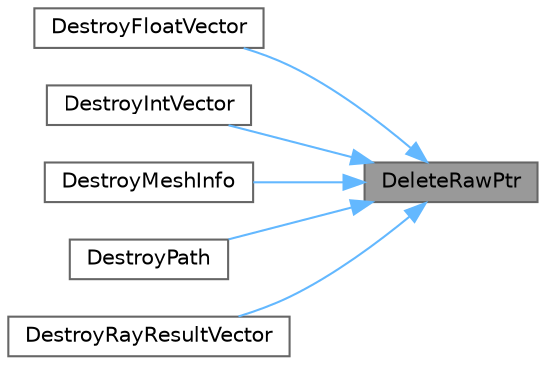digraph "DeleteRawPtr"
{
 // LATEX_PDF_SIZE
  bgcolor="transparent";
  edge [fontname=Helvetica,fontsize=10,labelfontname=Helvetica,labelfontsize=10];
  node [fontname=Helvetica,fontsize=10,shape=box,height=0.2,width=0.4];
  rankdir="RL";
  Node1 [label="DeleteRawPtr",height=0.2,width=0.4,color="gray40", fillcolor="grey60", style="filled", fontcolor="black",tooltip="Delete some object pointed to by ptr"];
  Node1 -> Node2 [dir="back",color="steelblue1",style="solid"];
  Node2 [label="DestroyFloatVector",height=0.2,width=0.4,color="grey40", fillcolor="white", style="filled",URL="$a00410.html#af77723a4383b278169e80cf0e361ec44",tooltip="Delete a float vector that's pointed to by float_vector"];
  Node1 -> Node3 [dir="back",color="steelblue1",style="solid"];
  Node3 [label="DestroyIntVector",height=0.2,width=0.4,color="grey40", fillcolor="white", style="filled",URL="$a00410.html#aa1d3e9d7be8628eb59f2ef8f8e156a75",tooltip="Delete a vector of integers."];
  Node1 -> Node4 [dir="back",color="steelblue1",style="solid"];
  Node4 [label="DestroyMeshInfo",height=0.2,width=0.4,color="grey40", fillcolor="white", style="filled",URL="$a00455.html#ga0ef9f7e63f067546b527947d4678dcd5",tooltip="Free the memory addressed by mesh_to_destroy, which was allocated by either LoadOBJ or StoreMesh."];
  Node1 -> Node5 [dir="back",color="steelblue1",style="solid"];
  Node5 [label="DestroyPath",height=0.2,width=0.4,color="grey40", fillcolor="white", style="filled",URL="$a00456.html#ga884a3374d971261a01ccfd3b21e288e5",tooltip="Delete a path."];
  Node1 -> Node6 [dir="back",color="steelblue1",style="solid"];
  Node6 [label="DestroyRayResultVector",height=0.2,width=0.4,color="grey40", fillcolor="white", style="filled",URL="$a00457.html#ga5a68e1d668554f73ee06de8aeeaaffad",tooltip="Destroy a vector of rayresults."];
}

